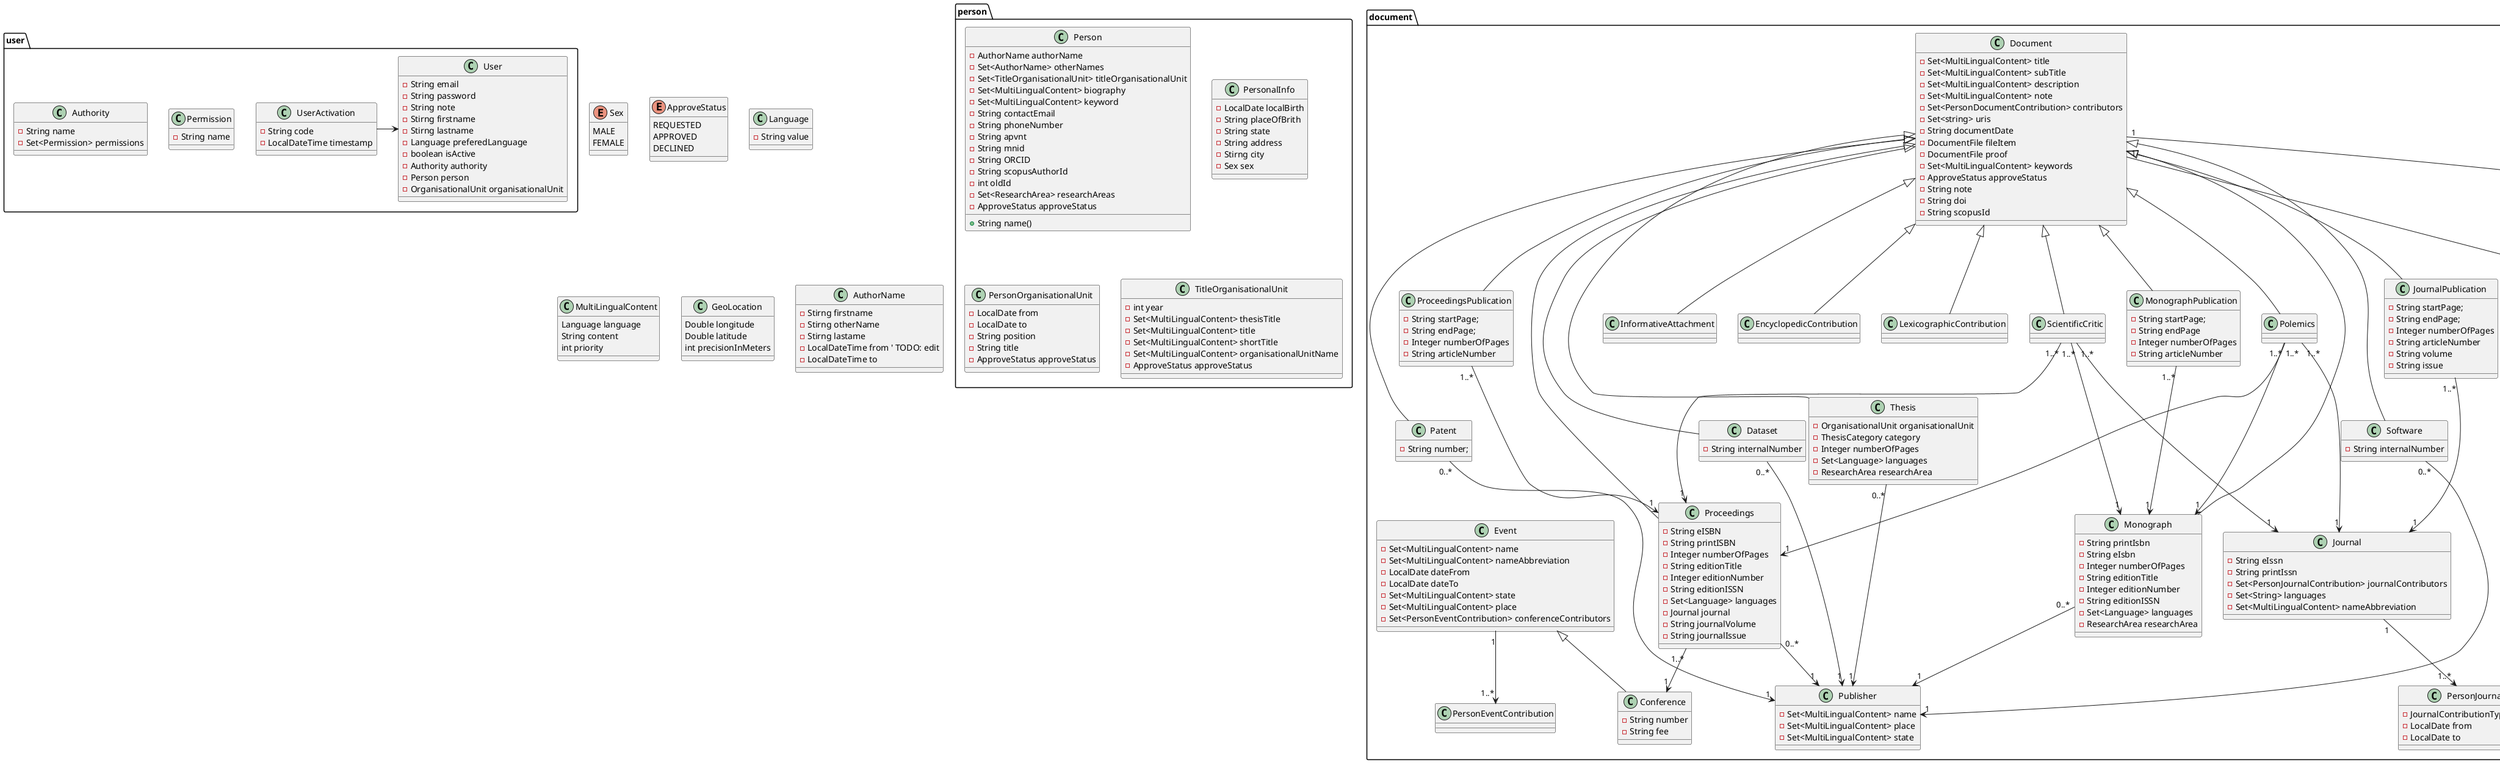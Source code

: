 @startuml

'TODO: Da li uri kod ovih objekata predstavlja ID?
'TODO: Za sta suzi locale
'TODO: Sta da radim sa reocrd DTO
'TODO: Author Position i Title razlike?
'TODO: Da li treba JMBG u autora
'TODO: Sta je PAVNT
'TODO: Da li treba za autora is active
'TODO: Fizicko ili logicko brisanje
'TODO: Da li da autora identifikujemo preko ID foregin key ili preko emaila ili kako vec
'TODO: Da li se Author ima id Usera ili User ima id Authora 

enum Sex {
  MALE
  FEMALE
}

enum ApproveStatus {
  REQUESTED
  APPROVED
  DECLINED
}

class Language {
  -String value
}


' TODO: Ekvivalent RecordDTO klasi, cilj je da se zajednicki metapodaci za razlicite entitete modeluju kako bi bili lako dostupni

class MultiLingualContent {
  Language language
  String content
  int priority
}

class GeoLocation {
  Double longitude
  Double latitude
  int precisionInMeters
}

  class AuthorName {
    -Stirng firstname
    -Stirng otherName
    -Stirng lastame
    -LocalDateTime from ' TODO: edit
    -LocalDateTime to
  }


package user {
  
  class Permission {
    -String name
  }
  
  class Authority {
    -String name
    -Set<Permission> permissions 
  }


  class User {
    -String email
    -String password
    -String note
    -Stirng firstname
    -Stirng lastname
    -Language preferedLanguage
    -boolean isActive
    -Authority authority
    -Person person
    -OrganisationalUnit organisationalUnit
  }

  class UserActivation {
    -String code
    -LocalDateTime timestamp
  }
  UserActivation -> User
}




package person {

  class Person {
    -AuthorName authorName
    -Set<AuthorName> otherNames
    +String name()
    -Set<TitleOrganisationalUnit> titleOrganisationalUnit
    -Set<MultiLingualContent> biography
    -Set<MultiLingualContent> keyword
    -String contactEmail
    -String phoneNumber
    -String apvnt
    -String mnid
    -String ORCID
    -String scopusAuthorId
    -int oldId
    -Set<ResearchArea> researchAreas
    -ApproveStatus approveStatus

  }
  ' TODO: What is other format names


  class PersonalInfo {
    -LocalDate localBirth
    -String placeOfBrith
    -String state
    -String address
    -Stirng city
    -Sex sex
  }

  class PersonOrganisationalUnit {
    -LocalDate from
    -LocalDate to
    -String position
    -String title
    -ApproveStatus approveStatus
  }


' TODO: Da li ce nekada biti potrebna instorija kada je dobio koje zvanje, da li je potrebna samo zadnja institucija ili?
  class TitleOrganisationalUnit {
    -int year
    -Set<MultiLingualContent> thesisTitle
    -Set<MultiLingualContent> title
    -Set<MultiLingualContent> shortTitle
    -Set<MultiLingualContent> organisationalUnitName
    ' -OrganisationalUnit organisationalUnit
    ' -Thesis thesis
    -ApproveStatus approveStatus
  }


}


' TODO: Sta je someName
package institution {
  class OrganisationalUnit {
    -Set<MultiLingualContent> name
    -String acronym
    -Set<MultiLingualContent> keyword
    -Set<ResearchArea> researchAreas
    -GeoLocation location
    -ApproveStatus approveStatus
  }
  OrganisationalUnitLink "*" --> "1" OrganisationalUnit : source
  OrganisationalUnitLink "*" --> "1" OrganisationalUnit : target

  class OrganisationalUnitLink {
    OrganisationalUnit sourceOrganisationalUnit
    OrganisationalUnit targetOrganisationalUnit
    RelationType relationType
    LocalDateTime fromDate
    LocalDateTime toDate
    -ApproveStatus approveStatus
  }

  class ResearchArea {
    -Set<MultiLingualContent> name
    -Set<MultiLingualContent> description
  }
  ResearchArea "1" --> "*" ResearchArea

  enum RelationType {
    BELONGS_TO
    MEMBER_OF
  }

}

' TODO: za svaki tip publikacije dodati zasebnu klasu ili modelovati sve u jednoj velikoj tabeli
package document {

  enum DocumentContributionType {
    AUTHOR
    EDITOR
    REVIEWER
    ADVISOR  ' TODO: check contribution types at https://credit.niso.org/ and https://github.com/EuroCRIS/CERIF-Vocabularies/blob/master/PersonOutputContributions.xml
  }

  class Publisher {
    -Set<MultiLingualContent> name
    -Set<MultiLingualContent> place
    -Set<MultiLingualContent> state
  }

  class PersonContribution {
    -Person person
    -Set<MultiLingualContent> contributionDescription
    -int orderNumber
    -ApproveStatus approveStatus ' TODO: maybe we need here a new enumeration, whether contribution is claimed or not by author
  }

  class PersonDocumentContribution extends PersonContribution {
      -DocumentContributionType contributionType
      -boolean mainContributor
      -boolean correspondingContributor
  }

  ' TODO
  class CorrespondingAuthor {
    
  }

  class DocumentFile {
    string filename
    string serverFilename
    string description
    string mainType
  }

  class Document {
    -Set<MultiLingualContent> title
    -Set<MultiLingualContent> subTitle
    -Set<MultiLingualContent> description
    -Set<MultiLingualContent> note
    -Set<PersonDocumentContribution> contributors
    -Set<string> uris
    ' TODO Should we change to String or use LocalDate
    -String documentDate
    -DocumentFile fileItem
    -DocumentFile proof
    -Set<MultiLingualContent> keywords
    -ApproveStatus approveStatus
    -String note
    -String doi
    -String scopusId
  }

  class ProceedingsPublication extends Document {
    -String startPage;
	-String endPage;
    -Integer numberOfPages
    -String articleNumber
  }

  class Proceedings extends Document {
    -String eISBN
    -String printISBN
    -Integer numberOfPages
    -String editionTitle
    -Integer editionNumber
    -String editionISSN
    -Set<Language> languages
    -Journal journal
    -String journalVolume
    -String journalIssue
  }

  class Conference extends Event{
    -String number
    -String fee
  }

  class Event {
    -Set<MultiLingualContent> name
    -Set<MultiLingualContent> nameAbbreviation
    -LocalDate dateFrom
    -LocalDate dateTo
    -Set<MultiLingualContent> state
    -Set<MultiLingualContent> place
    -Set<PersonEventContribution> conferenceContributors
  }

  enum ConferenceContributionType {
      ORGANIZATION_BOARD_CHAIR
      ORGANIZATION_BOARD_MEMBER
      REVIEWER
      PROGRAMME_BOARD_MEMBER  ' TODO: check other types here - https://github.com/EuroCRIS/CERIF-Vocabularies/blob/master/PersonEventInvolvements.xml
    }

  ProceedingsPublication "1..*" --> "1" Proceedings
  Proceedings "1..*" --> "1" Conference

  ' Sta su paperType, start i end page?
  class JournalPublication extends Document {
    -String startPage;
	  -String endPage;
    -Integer numberOfPages
    -String articleNumber
    -String volume
	-String issue
  }

  class Journal {
    -String eIssn
    -String printIssn
    -Set<PersonJournalContribution> journalContributors
    -Set<String> languages
    -Set<MultiLingualContent> nameAbbreviation
  }

  class PersonJournalContribution extends PersonContribution {
       -JournalContributionType contributionType
       -LocalDate from
       -LocalDate to
  }

  enum JournalContributionType {
        EDITOR
        ASSOCIATE_EDITOR
        REVIEWER
        SCIENTIFIC_BOARD_MEMBER
      }


  JournalPublication "1..*" --> "1" Journal

  ' TODO: Da li je poglavlje u monografiji dovoljno da se modeluje kao monografija pa da se u author contibution navede ko je sta radio
  class MonographPublication extends Document {
    -String startPage;
	-String endPage
    -Integer numberOfPages
    -String articleNumber
  }

  class Monograph extends Document {
    -String printIsbn
    -String eIsbn
    -Integer numberOfPages
    -String editionTitle
    -Integer editionNumber
    -String editionISSN
    -Set<Language> languages
    -ResearchArea researchArea
  }

  MonographPublication "1..*" --> "1" Monograph

  class Patent extends Document {
    -String number;
  }

  class InformativeAttachment extends Document {
  }

  class EncyclopedicContribution extends Document {
  }

  class LexicographicContribution extends Document {
  }

  class ScientificCritic extends Document {
  }

  ScientificCritic "1..*" --> "1" Journal

  ScientificCritic "1..*" --> "1" Monograph

  ScientificCritic "1..*" --> "1" Proceedings

  class Polemics extends Document {
  }

  Polemics "1..*" --> "1" Journal

  Polemics "1..*" --> "1" Monograph

  Polemics "1..*" --> "1" Proceedings

  class Thesis extends Document {
    -OrganisationalUnit organisationalUnit
    -ThesisCategory category
    -Integer numberOfPages
    -Set<Language> languages
    -ResearchArea researchArea
  }

  class Dataset extends Document {
    -String internalNumber
  }

  class Software extends Document {
    -String internalNumber
  }

  enum ThesisCategory {
    MR
    PHD
    MASTER
    BACHELOR
  }

  Document "1" --> "1..*" PersonContribution
  Document "1" --> "1..*" PersonDocumentContribution
  Journal "1" --> "1..*" PersonJournalContribution
  Event "1" --> "1..*" PersonEventContribution
  Thesis "0..*" --> "1" Publisher
  Monograph "0..*" --> "1" Publisher
  Proceedings "0..*" --> "1" Publisher
  Patent "0..*" --> "1" Publisher
  Dataset "0..*" --> "1" Publisher
  Software "0..*" --> "1" Publisher

}

@enduml

